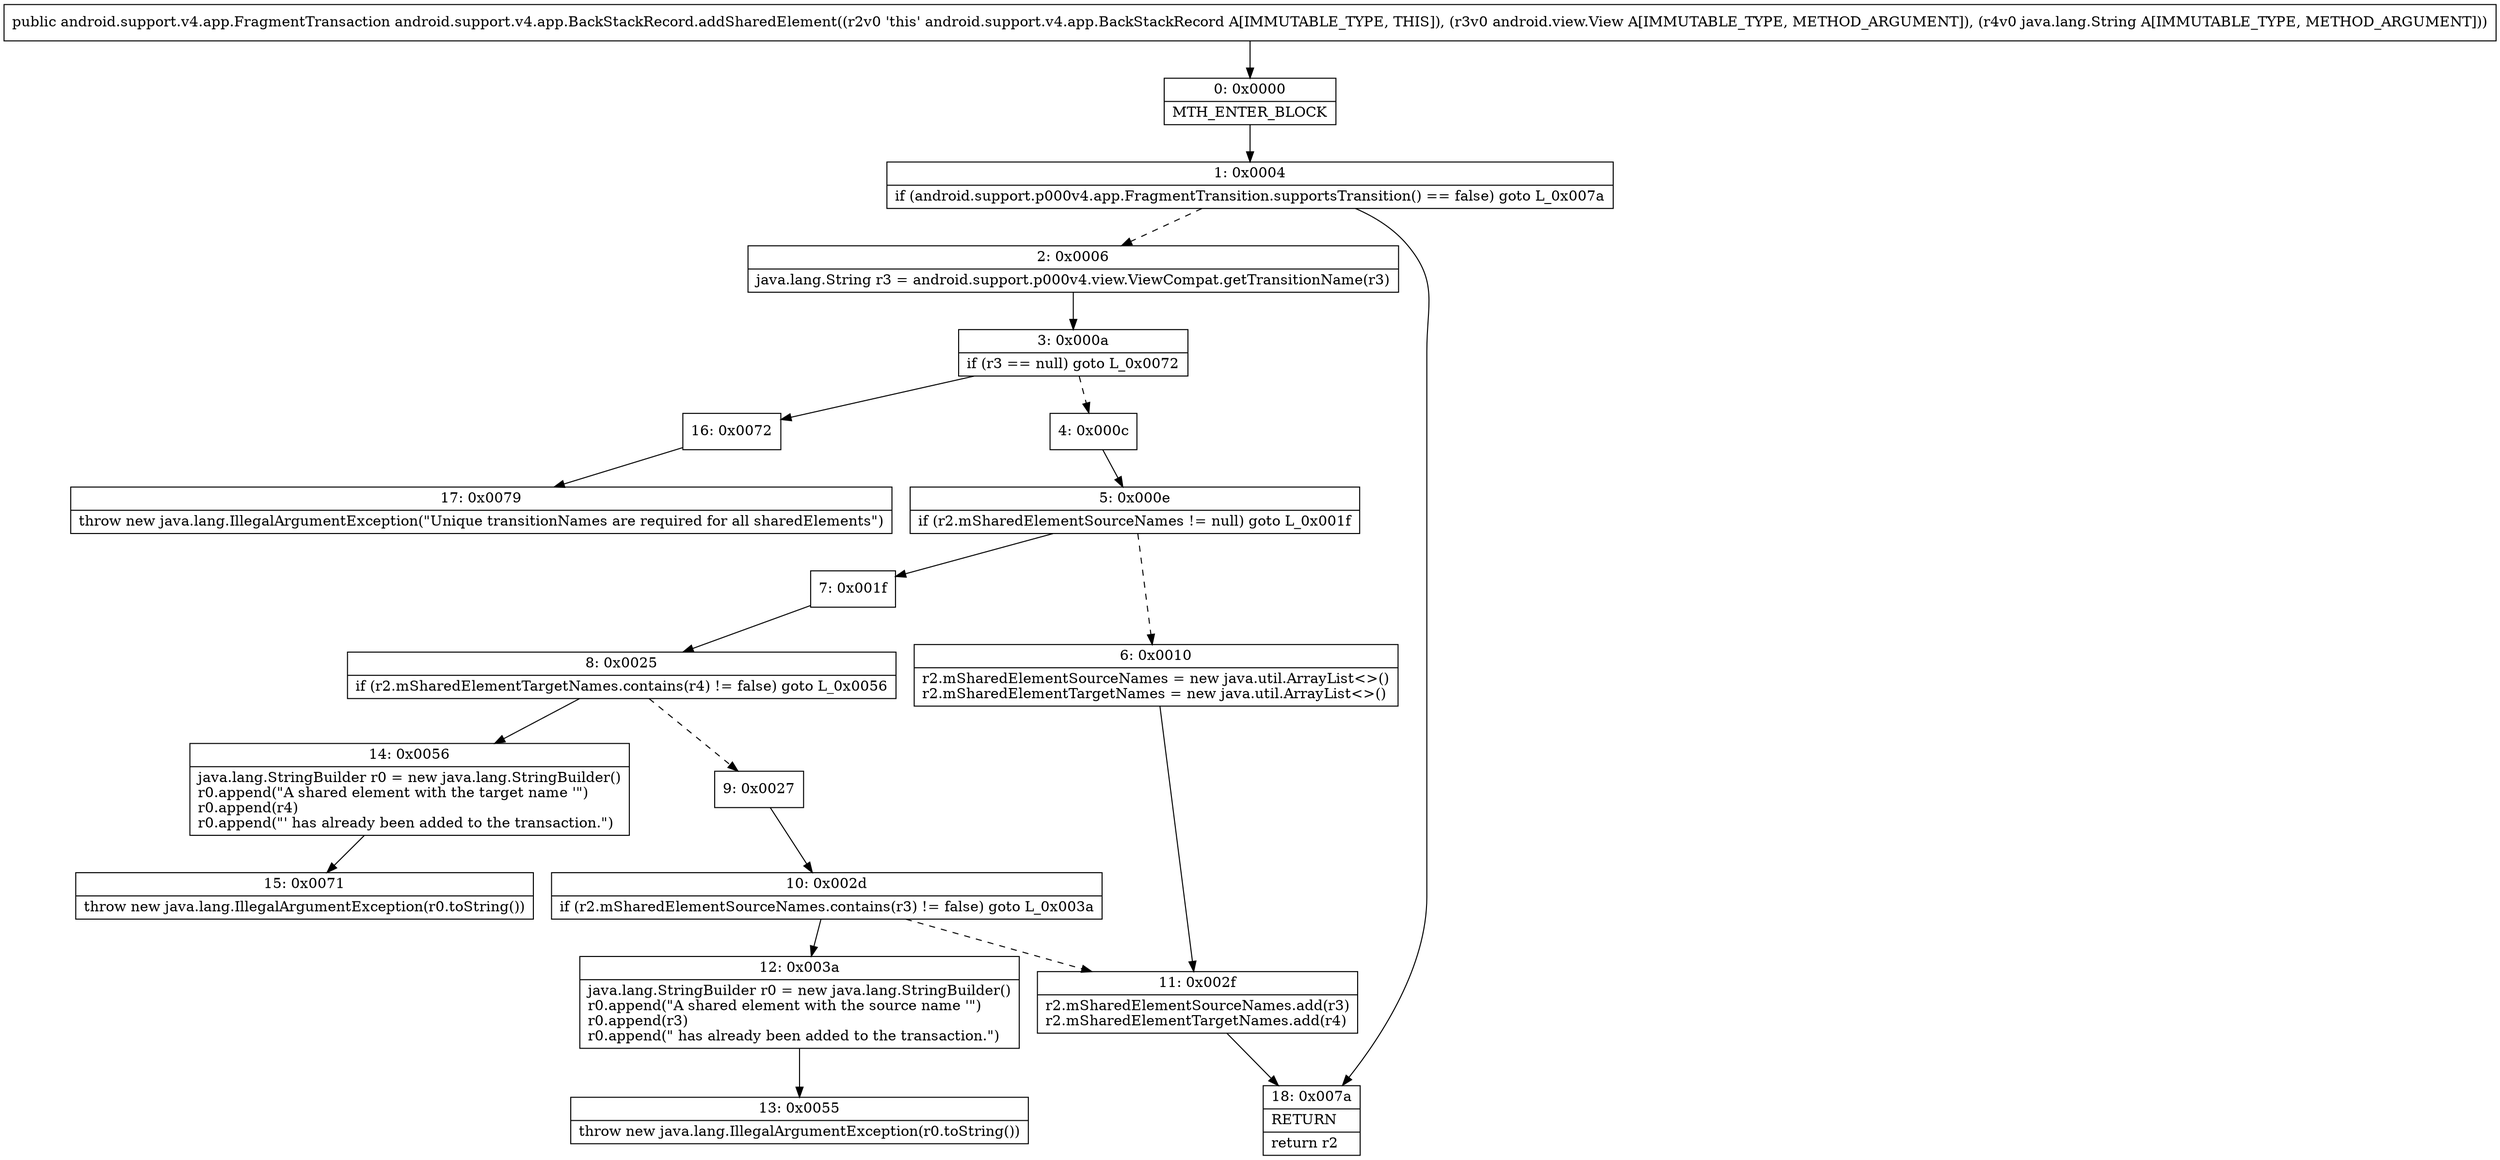 digraph "CFG forandroid.support.v4.app.BackStackRecord.addSharedElement(Landroid\/view\/View;Ljava\/lang\/String;)Landroid\/support\/v4\/app\/FragmentTransaction;" {
Node_0 [shape=record,label="{0\:\ 0x0000|MTH_ENTER_BLOCK\l}"];
Node_1 [shape=record,label="{1\:\ 0x0004|if (android.support.p000v4.app.FragmentTransition.supportsTransition() == false) goto L_0x007a\l}"];
Node_2 [shape=record,label="{2\:\ 0x0006|java.lang.String r3 = android.support.p000v4.view.ViewCompat.getTransitionName(r3)\l}"];
Node_3 [shape=record,label="{3\:\ 0x000a|if (r3 == null) goto L_0x0072\l}"];
Node_4 [shape=record,label="{4\:\ 0x000c}"];
Node_5 [shape=record,label="{5\:\ 0x000e|if (r2.mSharedElementSourceNames != null) goto L_0x001f\l}"];
Node_6 [shape=record,label="{6\:\ 0x0010|r2.mSharedElementSourceNames = new java.util.ArrayList\<\>()\lr2.mSharedElementTargetNames = new java.util.ArrayList\<\>()\l}"];
Node_7 [shape=record,label="{7\:\ 0x001f}"];
Node_8 [shape=record,label="{8\:\ 0x0025|if (r2.mSharedElementTargetNames.contains(r4) != false) goto L_0x0056\l}"];
Node_9 [shape=record,label="{9\:\ 0x0027}"];
Node_10 [shape=record,label="{10\:\ 0x002d|if (r2.mSharedElementSourceNames.contains(r3) != false) goto L_0x003a\l}"];
Node_11 [shape=record,label="{11\:\ 0x002f|r2.mSharedElementSourceNames.add(r3)\lr2.mSharedElementTargetNames.add(r4)\l}"];
Node_12 [shape=record,label="{12\:\ 0x003a|java.lang.StringBuilder r0 = new java.lang.StringBuilder()\lr0.append(\"A shared element with the source name '\")\lr0.append(r3)\lr0.append(\" has already been added to the transaction.\")\l}"];
Node_13 [shape=record,label="{13\:\ 0x0055|throw new java.lang.IllegalArgumentException(r0.toString())\l}"];
Node_14 [shape=record,label="{14\:\ 0x0056|java.lang.StringBuilder r0 = new java.lang.StringBuilder()\lr0.append(\"A shared element with the target name '\")\lr0.append(r4)\lr0.append(\"' has already been added to the transaction.\")\l}"];
Node_15 [shape=record,label="{15\:\ 0x0071|throw new java.lang.IllegalArgumentException(r0.toString())\l}"];
Node_16 [shape=record,label="{16\:\ 0x0072}"];
Node_17 [shape=record,label="{17\:\ 0x0079|throw new java.lang.IllegalArgumentException(\"Unique transitionNames are required for all sharedElements\")\l}"];
Node_18 [shape=record,label="{18\:\ 0x007a|RETURN\l|return r2\l}"];
MethodNode[shape=record,label="{public android.support.v4.app.FragmentTransaction android.support.v4.app.BackStackRecord.addSharedElement((r2v0 'this' android.support.v4.app.BackStackRecord A[IMMUTABLE_TYPE, THIS]), (r3v0 android.view.View A[IMMUTABLE_TYPE, METHOD_ARGUMENT]), (r4v0 java.lang.String A[IMMUTABLE_TYPE, METHOD_ARGUMENT])) }"];
MethodNode -> Node_0;
Node_0 -> Node_1;
Node_1 -> Node_2[style=dashed];
Node_1 -> Node_18;
Node_2 -> Node_3;
Node_3 -> Node_4[style=dashed];
Node_3 -> Node_16;
Node_4 -> Node_5;
Node_5 -> Node_6[style=dashed];
Node_5 -> Node_7;
Node_6 -> Node_11;
Node_7 -> Node_8;
Node_8 -> Node_9[style=dashed];
Node_8 -> Node_14;
Node_9 -> Node_10;
Node_10 -> Node_11[style=dashed];
Node_10 -> Node_12;
Node_11 -> Node_18;
Node_12 -> Node_13;
Node_14 -> Node_15;
Node_16 -> Node_17;
}

